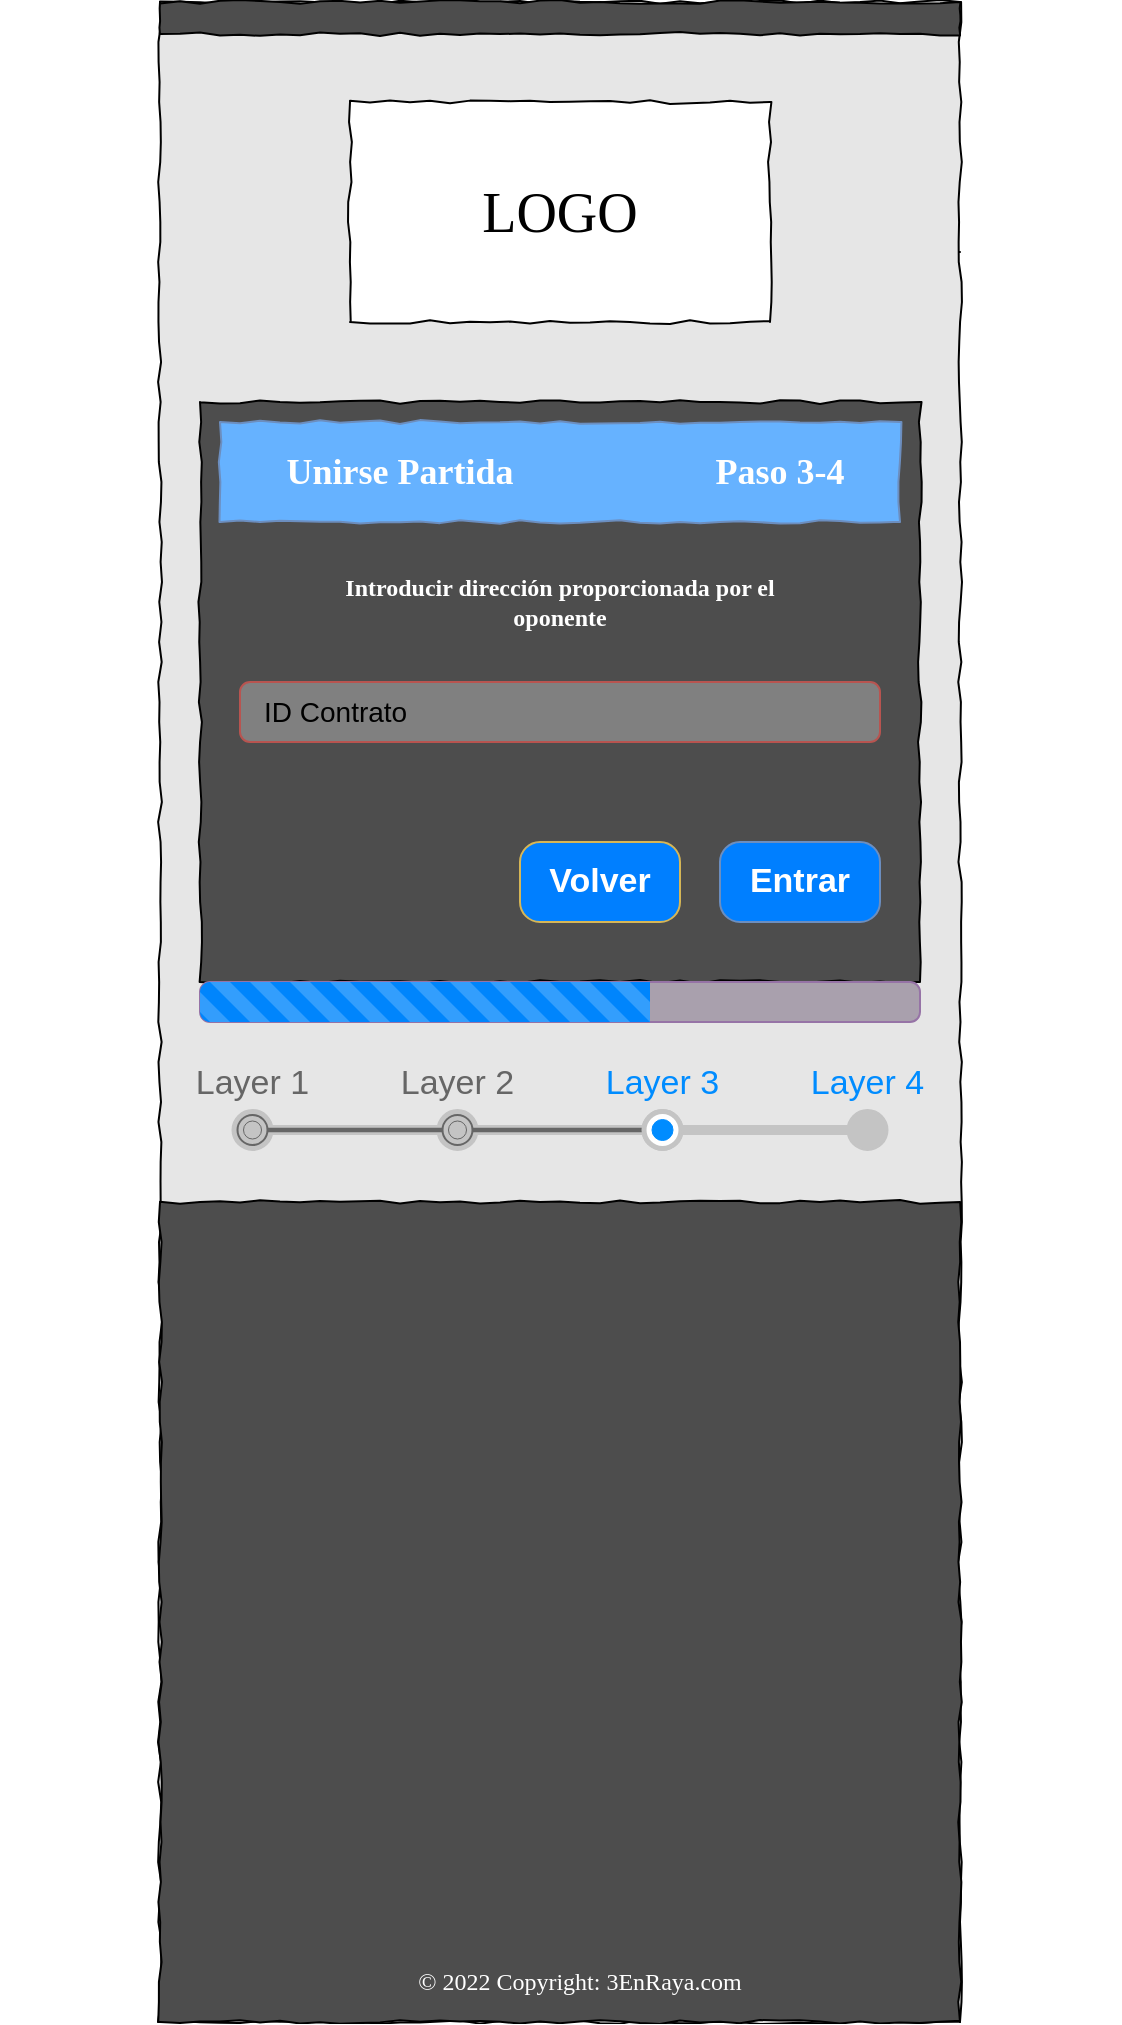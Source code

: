 <mxfile version="17.4.3" type="device"><diagram name="Page-1" id="f1b7ffb7-ca1e-a977-7cf5-a751b3c06c05"><mxGraphModel dx="2082" dy="1031" grid="1" gridSize="10" guides="1" tooltips="1" connect="1" arrows="1" fold="1" page="1" pageScale="1" pageWidth="826" pageHeight="1169" background="none" math="0" shadow="0"><root><mxCell id="0"/><mxCell id="1" parent="0"/><mxCell id="1P1eQ-C4eoP-EDNRKd2s-61" value="" style="line;strokeWidth=1;html=1;rounded=0;shadow=0;labelBackgroundColor=none;fillColor=none;fontFamily=Verdana;fontSize=14;fontColor=#000000;align=center;comic=1;" vertex="1" parent="1"><mxGeometry x="30" y="150" width="400" height="10" as="geometry"/></mxCell><mxCell id="1P1eQ-C4eoP-EDNRKd2s-62" value="" style="whiteSpace=wrap;html=1;rounded=0;shadow=0;labelBackgroundColor=none;strokeColor=#000000;strokeWidth=1;fillColor=#E6E6E6;fontFamily=Verdana;fontSize=12;fontColor=#000000;align=center;comic=1;" vertex="1" parent="1"><mxGeometry x="30" y="30" width="400" height="1010" as="geometry"/></mxCell><mxCell id="1P1eQ-C4eoP-EDNRKd2s-63" value="" style="whiteSpace=wrap;html=1;rounded=0;shadow=0;labelBackgroundColor=none;strokeWidth=1;fillColor=#4D4D4D;fontFamily=Verdana;fontSize=12;align=center;comic=1;" vertex="1" parent="1"><mxGeometry x="30" y="30" width="400" height="16" as="geometry"/></mxCell><mxCell id="1P1eQ-C4eoP-EDNRKd2s-64" value="" style="whiteSpace=wrap;html=1;rounded=0;shadow=0;labelBackgroundColor=none;strokeWidth=1;fillColor=#4D4D4D;fontFamily=Verdana;fontSize=12;align=center;comic=1;gradientColor=none;" vertex="1" parent="1"><mxGeometry x="30" y="630" width="400" height="410" as="geometry"/></mxCell><mxCell id="1P1eQ-C4eoP-EDNRKd2s-65" value="&lt;span style=&quot;color: rgb(255 , 255 , 255) ; font-family: &amp;#34;verdana&amp;#34;&quot;&gt;© 2022 Copyright: 3EnRaya.com&lt;/span&gt;" style="text;html=1;strokeColor=none;fillColor=none;align=center;verticalAlign=middle;whiteSpace=wrap;rounded=0;" vertex="1" parent="1"><mxGeometry x="110" y="1010" width="260" height="20" as="geometry"/></mxCell><mxCell id="1P1eQ-C4eoP-EDNRKd2s-66" value="" style="strokeWidth=1;shadow=0;dashed=0;align=center;html=1;shape=mxgraph.mockup.navigation.stepBar;strokeColor=#c4c4c4;textColor=#666666;textColor2=#008cff;mainText=Layer 1,Layer 2,+Layer 3,Layer 4;textSize=17;fillColor=#666666;overflow=fill;fontSize=17;fontColor=#666666;labelBackgroundColor=none;" vertex="1" parent="1"><mxGeometry x="25" y="560" width="410" height="50" as="geometry"/></mxCell><mxCell id="1P1eQ-C4eoP-EDNRKd2s-67" value="LOGO" style="whiteSpace=wrap;html=1;rounded=0;shadow=0;labelBackgroundColor=none;strokeWidth=1;fontFamily=Verdana;fontSize=28;align=center;comic=1;" vertex="1" parent="1"><mxGeometry x="125" y="80" width="210" height="110" as="geometry"/></mxCell><mxCell id="1P1eQ-C4eoP-EDNRKd2s-68" value="" style="whiteSpace=wrap;html=1;rounded=0;shadow=0;labelBackgroundColor=none;strokeWidth=1;fillColor=#4D4D4D;fontFamily=Verdana;fontSize=12;align=center;comic=1;" vertex="1" parent="1"><mxGeometry x="50" y="230" width="360" height="290" as="geometry"/></mxCell><mxCell id="1P1eQ-C4eoP-EDNRKd2s-69" value="" style="whiteSpace=wrap;html=1;rounded=0;shadow=0;labelBackgroundColor=none;strokeWidth=1;fillColor=#66B2FF;fontFamily=Verdana;fontSize=12;align=center;comic=1;strokeColor=#6c8ebf;" vertex="1" parent="1"><mxGeometry x="60" y="240" width="340" height="50" as="geometry"/></mxCell><mxCell id="1P1eQ-C4eoP-EDNRKd2s-70" value="&lt;font face=&quot;verdana&quot; style=&quot;font-size: 18px&quot;&gt;&lt;b style=&quot;font-size: 18px&quot;&gt;Unirse Partida&lt;/b&gt;&lt;/font&gt;" style="text;html=1;align=center;verticalAlign=middle;whiteSpace=wrap;rounded=0;fontSize=18;strokeColor=none;fontColor=#FFFFFF;" vertex="1" parent="1"><mxGeometry x="20" y="255" width="260" height="20" as="geometry"/></mxCell><mxCell id="1P1eQ-C4eoP-EDNRKd2s-71" value="" style="html=1;shadow=0;dashed=0;shape=mxgraph.bootstrap.rrect;rSize=5;strokeColor=#9673a6;fillColor=#A9A0AD;whiteSpace=wrap;fontSize=29;" vertex="1" parent="1"><mxGeometry x="50" y="520" width="360" height="20" as="geometry"/></mxCell><mxCell id="1P1eQ-C4eoP-EDNRKd2s-72" value="" style="html=1;shadow=0;dashed=0;shape=mxgraph.bootstrap.leftButtonStriped;fillColor=#0085FC;fontColor=#FFFFFF;whiteSpace=wrap;fontSize=29;strokeColor=#FFFFFF;strokeWidth=3;" vertex="1" parent="1P1eQ-C4eoP-EDNRKd2s-71"><mxGeometry width="225.0" height="20" as="geometry"/></mxCell><mxCell id="1P1eQ-C4eoP-EDNRKd2s-73" value="Volver" style="strokeWidth=1;shadow=0;dashed=0;align=center;html=1;shape=mxgraph.mockup.buttons.button;strokeColor=#d6b656;mainText=;buttonStyle=round;fontSize=17;fontStyle=1;fillColor=#007FFF;whiteSpace=wrap;labelBackgroundColor=none;fontColor=#FFFFFF;" vertex="1" parent="1"><mxGeometry x="210" y="450" width="80" height="40" as="geometry"/></mxCell><mxCell id="1P1eQ-C4eoP-EDNRKd2s-74" value="Entrar" style="strokeWidth=1;shadow=0;dashed=0;align=center;html=1;shape=mxgraph.mockup.buttons.button;strokeColor=#6c8ebf;mainText=;buttonStyle=round;fontSize=17;fontStyle=1;fillColor=#007FFF;whiteSpace=wrap;labelBackgroundColor=none;fontColor=#FFFFFF;" vertex="1" parent="1"><mxGeometry x="310" y="450" width="80" height="40" as="geometry"/></mxCell><mxCell id="1P1eQ-C4eoP-EDNRKd2s-75" value="&lt;font face=&quot;verdana&quot; style=&quot;font-size: 12px&quot;&gt;&lt;b style=&quot;font-size: 12px&quot;&gt;Introducir dirección proporcionada por el &lt;br&gt;oponente&lt;/b&gt;&lt;/font&gt;" style="text;html=1;align=center;verticalAlign=middle;whiteSpace=wrap;rounded=0;fontSize=12;strokeColor=none;fontColor=#FFFFFF;" vertex="1" parent="1"><mxGeometry x="-50" y="310" width="560" height="40" as="geometry"/></mxCell><mxCell id="1P1eQ-C4eoP-EDNRKd2s-76" value="ID Contrato" style="html=1;shadow=0;dashed=0;shape=mxgraph.bootstrap.rrect;rSize=5;strokeColor=#b85450;strokeWidth=1;fillColor=#808080;whiteSpace=wrap;align=left;verticalAlign=middle;spacingLeft=10;fontSize=14;labelBackgroundColor=none;" vertex="1" parent="1"><mxGeometry x="70" y="370" width="320" height="30" as="geometry"/></mxCell><mxCell id="1P1eQ-C4eoP-EDNRKd2s-77" value="&lt;font face=&quot;verdana&quot; style=&quot;font-size: 18px&quot;&gt;&lt;b style=&quot;font-size: 18px&quot;&gt;Paso 3-4&lt;/b&gt;&lt;/font&gt;" style="text;html=1;align=center;verticalAlign=middle;whiteSpace=wrap;rounded=0;fontSize=18;strokeColor=none;fontColor=#FFFFFF;" vertex="1" parent="1"><mxGeometry x="210" y="255" width="260" height="20" as="geometry"/></mxCell></root></mxGraphModel></diagram></mxfile>